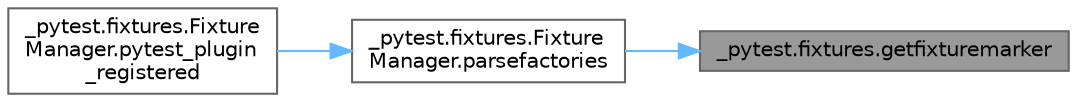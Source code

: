 digraph "_pytest.fixtures.getfixturemarker"
{
 // LATEX_PDF_SIZE
  bgcolor="transparent";
  edge [fontname=Helvetica,fontsize=10,labelfontname=Helvetica,labelfontsize=10];
  node [fontname=Helvetica,fontsize=10,shape=box,height=0.2,width=0.4];
  rankdir="RL";
  Node1 [id="Node000001",label="_pytest.fixtures.getfixturemarker",height=0.2,width=0.4,color="gray40", fillcolor="grey60", style="filled", fontcolor="black",tooltip=" "];
  Node1 -> Node2 [id="edge1_Node000001_Node000002",dir="back",color="steelblue1",style="solid",tooltip=" "];
  Node2 [id="Node000002",label="_pytest.fixtures.Fixture\lManager.parsefactories",height=0.2,width=0.4,color="grey40", fillcolor="white", style="filled",URL="$class__pytest_1_1fixtures_1_1_fixture_manager.html#ad3525e42c034295d8073599368d5f7ac",tooltip=" "];
  Node2 -> Node3 [id="edge2_Node000002_Node000003",dir="back",color="steelblue1",style="solid",tooltip=" "];
  Node3 [id="Node000003",label="_pytest.fixtures.Fixture\lManager.pytest_plugin\l_registered",height=0.2,width=0.4,color="grey40", fillcolor="white", style="filled",URL="$class__pytest_1_1fixtures_1_1_fixture_manager.html#abee716a551df06d5162feddbd55d5e8f",tooltip=" "];
}
